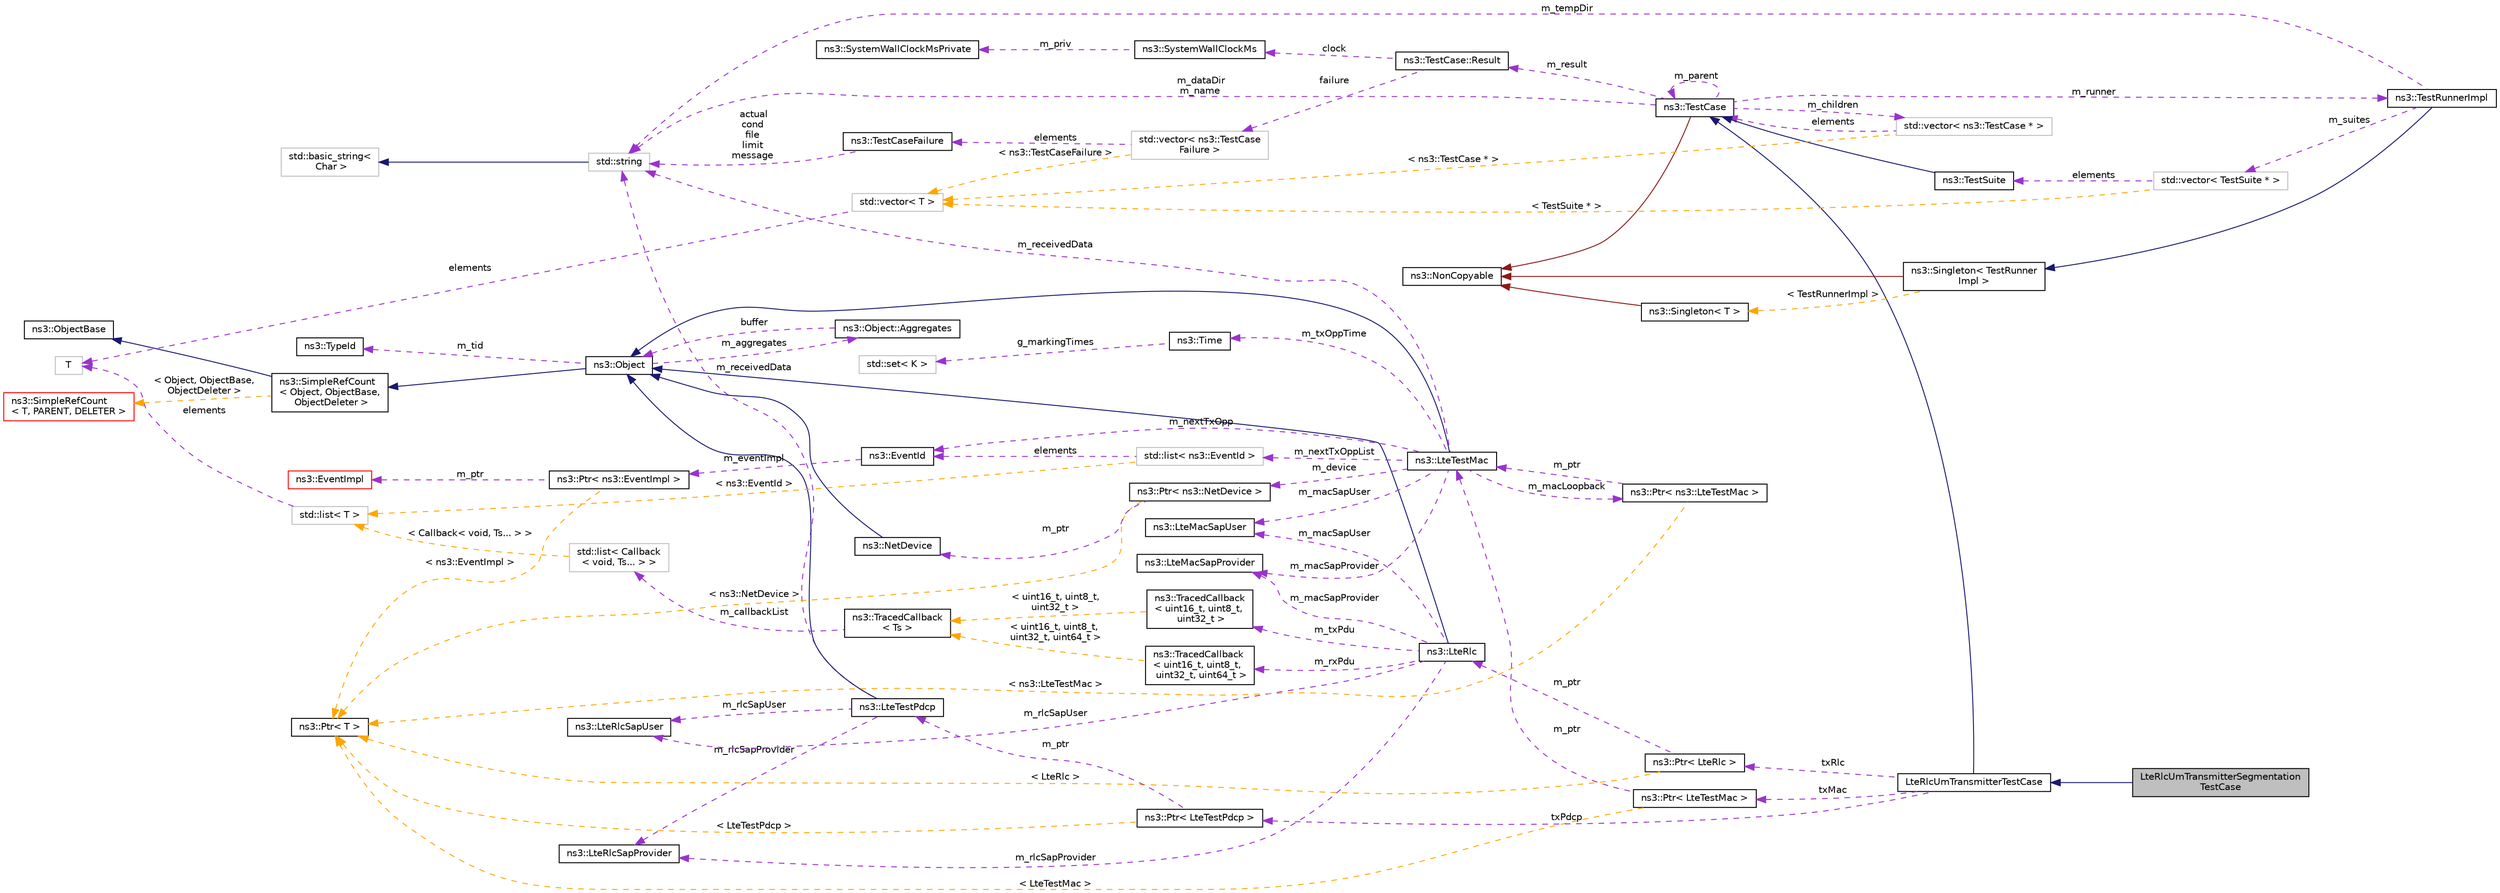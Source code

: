 digraph "LteRlcUmTransmitterSegmentationTestCase"
{
 // LATEX_PDF_SIZE
  edge [fontname="Helvetica",fontsize="10",labelfontname="Helvetica",labelfontsize="10"];
  node [fontname="Helvetica",fontsize="10",shape=record];
  rankdir="LR";
  Node1 [label="LteRlcUmTransmitterSegmentation\lTestCase",height=0.2,width=0.4,color="black", fillcolor="grey75", style="filled", fontcolor="black",tooltip="Test 4.1.1.2 Segmentation (One SDU => n PDUs)"];
  Node2 -> Node1 [dir="back",color="midnightblue",fontsize="10",style="solid",fontname="Helvetica"];
  Node2 [label="LteRlcUmTransmitterTestCase",height=0.2,width=0.4,color="black", fillcolor="white", style="filled",URL="$class_lte_rlc_um_transmitter_test_case.html",tooltip="Test case used by LteRlcUmTransmitterOneSduTestCase to create topology and to implement functionaliti..."];
  Node3 -> Node2 [dir="back",color="midnightblue",fontsize="10",style="solid",fontname="Helvetica"];
  Node3 [label="ns3::TestCase",height=0.2,width=0.4,color="black", fillcolor="white", style="filled",URL="$classns3_1_1_test_case.html",tooltip="encapsulates test code"];
  Node4 -> Node3 [dir="back",color="firebrick4",fontsize="10",style="solid",fontname="Helvetica"];
  Node4 [label="ns3::NonCopyable",height=0.2,width=0.4,color="black", fillcolor="white", style="filled",URL="$classns3_1_1_non_copyable.html",tooltip="A base class for (non-Singleton) objects which shouldn't be copied."];
  Node5 -> Node3 [dir="back",color="darkorchid3",fontsize="10",style="dashed",label=" m_children" ,fontname="Helvetica"];
  Node5 [label="std::vector\< ns3::TestCase * \>",height=0.2,width=0.4,color="grey75", fillcolor="white", style="filled",tooltip=" "];
  Node3 -> Node5 [dir="back",color="darkorchid3",fontsize="10",style="dashed",label=" elements" ,fontname="Helvetica"];
  Node6 -> Node5 [dir="back",color="orange",fontsize="10",style="dashed",label=" \< ns3::TestCase * \>" ,fontname="Helvetica"];
  Node6 [label="std::vector\< T \>",height=0.2,width=0.4,color="grey75", fillcolor="white", style="filled",tooltip=" "];
  Node7 -> Node6 [dir="back",color="darkorchid3",fontsize="10",style="dashed",label=" elements" ,fontname="Helvetica"];
  Node7 [label="T",height=0.2,width=0.4,color="grey75", fillcolor="white", style="filled",tooltip=" "];
  Node8 -> Node3 [dir="back",color="darkorchid3",fontsize="10",style="dashed",label=" m_dataDir\nm_name" ,fontname="Helvetica"];
  Node8 [label="std::string",height=0.2,width=0.4,color="grey75", fillcolor="white", style="filled",tooltip=" "];
  Node9 -> Node8 [dir="back",color="midnightblue",fontsize="10",style="solid",fontname="Helvetica"];
  Node9 [label="std::basic_string\<\l Char \>",height=0.2,width=0.4,color="grey75", fillcolor="white", style="filled",tooltip=" "];
  Node10 -> Node3 [dir="back",color="darkorchid3",fontsize="10",style="dashed",label=" m_runner" ,fontname="Helvetica"];
  Node10 [label="ns3::TestRunnerImpl",height=0.2,width=0.4,color="black", fillcolor="white", style="filled",URL="$classns3_1_1_test_runner_impl.html",tooltip="Container for all tests."];
  Node11 -> Node10 [dir="back",color="midnightblue",fontsize="10",style="solid",fontname="Helvetica"];
  Node11 [label="ns3::Singleton\< TestRunner\lImpl \>",height=0.2,width=0.4,color="black", fillcolor="white", style="filled",URL="$classns3_1_1_singleton.html",tooltip=" "];
  Node4 -> Node11 [dir="back",color="firebrick4",fontsize="10",style="solid",fontname="Helvetica"];
  Node12 -> Node11 [dir="back",color="orange",fontsize="10",style="dashed",label=" \< TestRunnerImpl \>" ,fontname="Helvetica"];
  Node12 [label="ns3::Singleton\< T \>",height=0.2,width=0.4,color="black", fillcolor="white", style="filled",URL="$classns3_1_1_singleton.html",tooltip="A template singleton."];
  Node4 -> Node12 [dir="back",color="firebrick4",fontsize="10",style="solid",fontname="Helvetica"];
  Node13 -> Node10 [dir="back",color="darkorchid3",fontsize="10",style="dashed",label=" m_suites" ,fontname="Helvetica"];
  Node13 [label="std::vector\< TestSuite * \>",height=0.2,width=0.4,color="grey75", fillcolor="white", style="filled",tooltip=" "];
  Node14 -> Node13 [dir="back",color="darkorchid3",fontsize="10",style="dashed",label=" elements" ,fontname="Helvetica"];
  Node14 [label="ns3::TestSuite",height=0.2,width=0.4,color="black", fillcolor="white", style="filled",URL="$classns3_1_1_test_suite.html",tooltip="A suite of tests to run."];
  Node3 -> Node14 [dir="back",color="midnightblue",fontsize="10",style="solid",fontname="Helvetica"];
  Node6 -> Node13 [dir="back",color="orange",fontsize="10",style="dashed",label=" \< TestSuite * \>" ,fontname="Helvetica"];
  Node8 -> Node10 [dir="back",color="darkorchid3",fontsize="10",style="dashed",label=" m_tempDir" ,fontname="Helvetica"];
  Node3 -> Node3 [dir="back",color="darkorchid3",fontsize="10",style="dashed",label=" m_parent" ,fontname="Helvetica"];
  Node15 -> Node3 [dir="back",color="darkorchid3",fontsize="10",style="dashed",label=" m_result" ,fontname="Helvetica"];
  Node15 [label="ns3::TestCase::Result",height=0.2,width=0.4,color="black", fillcolor="white", style="filled",URL="$structns3_1_1_test_case_1_1_result.html",tooltip="Container for results from a TestCase."];
  Node16 -> Node15 [dir="back",color="darkorchid3",fontsize="10",style="dashed",label=" failure" ,fontname="Helvetica"];
  Node16 [label="std::vector\< ns3::TestCase\lFailure \>",height=0.2,width=0.4,color="grey75", fillcolor="white", style="filled",tooltip=" "];
  Node17 -> Node16 [dir="back",color="darkorchid3",fontsize="10",style="dashed",label=" elements" ,fontname="Helvetica"];
  Node17 [label="ns3::TestCaseFailure",height=0.2,width=0.4,color="black", fillcolor="white", style="filled",URL="$structns3_1_1_test_case_failure.html",tooltip="Container for details of a test failure."];
  Node8 -> Node17 [dir="back",color="darkorchid3",fontsize="10",style="dashed",label=" actual\ncond\nfile\nlimit\nmessage" ,fontname="Helvetica"];
  Node6 -> Node16 [dir="back",color="orange",fontsize="10",style="dashed",label=" \< ns3::TestCaseFailure \>" ,fontname="Helvetica"];
  Node18 -> Node15 [dir="back",color="darkorchid3",fontsize="10",style="dashed",label=" clock" ,fontname="Helvetica"];
  Node18 [label="ns3::SystemWallClockMs",height=0.2,width=0.4,color="black", fillcolor="white", style="filled",URL="$classns3_1_1_system_wall_clock_ms.html",tooltip="Measure elapsed wall clock time in milliseconds."];
  Node19 -> Node18 [dir="back",color="darkorchid3",fontsize="10",style="dashed",label=" m_priv" ,fontname="Helvetica"];
  Node19 [label="ns3::SystemWallClockMsPrivate",height=0.2,width=0.4,color="black", fillcolor="white", style="filled",URL="$classns3_1_1_system_wall_clock_ms_private.html",tooltip="System-dependent implementation for SystemWallClockMs."];
  Node20 -> Node2 [dir="back",color="darkorchid3",fontsize="10",style="dashed",label=" txRlc" ,fontname="Helvetica"];
  Node20 [label="ns3::Ptr\< LteRlc \>",height=0.2,width=0.4,color="black", fillcolor="white", style="filled",URL="$classns3_1_1_ptr.html",tooltip=" "];
  Node21 -> Node20 [dir="back",color="darkorchid3",fontsize="10",style="dashed",label=" m_ptr" ,fontname="Helvetica"];
  Node21 [label="ns3::LteRlc",height=0.2,width=0.4,color="black", fillcolor="white", style="filled",URL="$classns3_1_1_lte_rlc.html",tooltip="This abstract base class defines the API to interact with the Radio Link Control (LTE_RLC) in LTE,..."];
  Node22 -> Node21 [dir="back",color="midnightblue",fontsize="10",style="solid",fontname="Helvetica"];
  Node22 [label="ns3::Object",height=0.2,width=0.4,color="black", fillcolor="white", style="filled",URL="$classns3_1_1_object.html",tooltip="A base class which provides memory management and object aggregation."];
  Node23 -> Node22 [dir="back",color="midnightblue",fontsize="10",style="solid",fontname="Helvetica"];
  Node23 [label="ns3::SimpleRefCount\l\< Object, ObjectBase,\l ObjectDeleter \>",height=0.2,width=0.4,color="black", fillcolor="white", style="filled",URL="$classns3_1_1_simple_ref_count.html",tooltip=" "];
  Node24 -> Node23 [dir="back",color="midnightblue",fontsize="10",style="solid",fontname="Helvetica"];
  Node24 [label="ns3::ObjectBase",height=0.2,width=0.4,color="black", fillcolor="white", style="filled",URL="$classns3_1_1_object_base.html",tooltip="Anchor the ns-3 type and attribute system."];
  Node25 -> Node23 [dir="back",color="orange",fontsize="10",style="dashed",label=" \< Object, ObjectBase,\l ObjectDeleter \>" ,fontname="Helvetica"];
  Node25 [label="ns3::SimpleRefCount\l\< T, PARENT, DELETER \>",height=0.2,width=0.4,color="red", fillcolor="white", style="filled",URL="$classns3_1_1_simple_ref_count.html",tooltip="A template-based reference counting class."];
  Node27 -> Node22 [dir="back",color="darkorchid3",fontsize="10",style="dashed",label=" m_tid" ,fontname="Helvetica"];
  Node27 [label="ns3::TypeId",height=0.2,width=0.4,color="black", fillcolor="white", style="filled",URL="$classns3_1_1_type_id.html",tooltip="a unique identifier for an interface."];
  Node28 -> Node22 [dir="back",color="darkorchid3",fontsize="10",style="dashed",label=" m_aggregates" ,fontname="Helvetica"];
  Node28 [label="ns3::Object::Aggregates",height=0.2,width=0.4,color="black", fillcolor="white", style="filled",URL="$structns3_1_1_object_1_1_aggregates.html",tooltip="The list of Objects aggregated to this one."];
  Node22 -> Node28 [dir="back",color="darkorchid3",fontsize="10",style="dashed",label=" buffer" ,fontname="Helvetica"];
  Node29 -> Node21 [dir="back",color="darkorchid3",fontsize="10",style="dashed",label=" m_rlcSapProvider" ,fontname="Helvetica"];
  Node29 [label="ns3::LteRlcSapProvider",height=0.2,width=0.4,color="black", fillcolor="white", style="filled",URL="$classns3_1_1_lte_rlc_sap_provider.html",tooltip="Service Access Point (SAP) offered by the UM-RLC and AM-RLC entities to the PDCP entity See 3GPP 36...."];
  Node30 -> Node21 [dir="back",color="darkorchid3",fontsize="10",style="dashed",label=" m_rxPdu" ,fontname="Helvetica"];
  Node30 [label="ns3::TracedCallback\l\< uint16_t, uint8_t,\l uint32_t, uint64_t \>",height=0.2,width=0.4,color="black", fillcolor="white", style="filled",URL="$classns3_1_1_traced_callback.html",tooltip=" "];
  Node31 -> Node30 [dir="back",color="orange",fontsize="10",style="dashed",label=" \< uint16_t, uint8_t,\l uint32_t, uint64_t \>" ,fontname="Helvetica"];
  Node31 [label="ns3::TracedCallback\l\< Ts \>",height=0.2,width=0.4,color="black", fillcolor="white", style="filled",URL="$classns3_1_1_traced_callback.html",tooltip="Forward calls to a chain of Callback."];
  Node32 -> Node31 [dir="back",color="darkorchid3",fontsize="10",style="dashed",label=" m_callbackList" ,fontname="Helvetica"];
  Node32 [label="std::list\< Callback\l\< void, Ts... \> \>",height=0.2,width=0.4,color="grey75", fillcolor="white", style="filled",tooltip=" "];
  Node40 -> Node32 [dir="back",color="orange",fontsize="10",style="dashed",label=" \< Callback\< void, Ts... \> \>" ,fontname="Helvetica"];
  Node40 [label="std::list\< T \>",height=0.2,width=0.4,color="grey75", fillcolor="white", style="filled",tooltip=" "];
  Node7 -> Node40 [dir="back",color="darkorchid3",fontsize="10",style="dashed",label=" elements" ,fontname="Helvetica"];
  Node41 -> Node21 [dir="back",color="darkorchid3",fontsize="10",style="dashed",label=" m_rlcSapUser" ,fontname="Helvetica"];
  Node41 [label="ns3::LteRlcSapUser",height=0.2,width=0.4,color="black", fillcolor="white", style="filled",URL="$classns3_1_1_lte_rlc_sap_user.html",tooltip="Service Access Point (SAP) offered by the UM-RLC and AM-RLC entities to the PDCP entity See 3GPP 36...."];
  Node42 -> Node21 [dir="back",color="darkorchid3",fontsize="10",style="dashed",label=" m_macSapUser" ,fontname="Helvetica"];
  Node42 [label="ns3::LteMacSapUser",height=0.2,width=0.4,color="black", fillcolor="white", style="filled",URL="$classns3_1_1_lte_mac_sap_user.html",tooltip="Service Access Point (SAP) offered by the MAC to the RLC See Femto Forum MAC Scheduler Interface Spec..."];
  Node43 -> Node21 [dir="back",color="darkorchid3",fontsize="10",style="dashed",label=" m_txPdu" ,fontname="Helvetica"];
  Node43 [label="ns3::TracedCallback\l\< uint16_t, uint8_t,\l uint32_t \>",height=0.2,width=0.4,color="black", fillcolor="white", style="filled",URL="$classns3_1_1_traced_callback.html",tooltip=" "];
  Node31 -> Node43 [dir="back",color="orange",fontsize="10",style="dashed",label=" \< uint16_t, uint8_t,\l uint32_t \>" ,fontname="Helvetica"];
  Node44 -> Node21 [dir="back",color="darkorchid3",fontsize="10",style="dashed",label=" m_macSapProvider" ,fontname="Helvetica"];
  Node44 [label="ns3::LteMacSapProvider",height=0.2,width=0.4,color="black", fillcolor="white", style="filled",URL="$classns3_1_1_lte_mac_sap_provider.html",tooltip="Service Access Point (SAP) offered by the MAC to the RLC See Femto Forum MAC Scheduler Interface Spec..."];
  Node38 -> Node20 [dir="back",color="orange",fontsize="10",style="dashed",label=" \< LteRlc \>" ,fontname="Helvetica"];
  Node38 [label="ns3::Ptr\< T \>",height=0.2,width=0.4,color="black", fillcolor="white", style="filled",URL="$classns3_1_1_ptr.html",tooltip="Smart pointer class similar to boost::intrusive_ptr."];
  Node45 -> Node2 [dir="back",color="darkorchid3",fontsize="10",style="dashed",label=" txPdcp" ,fontname="Helvetica"];
  Node45 [label="ns3::Ptr\< LteTestPdcp \>",height=0.2,width=0.4,color="black", fillcolor="white", style="filled",URL="$classns3_1_1_ptr.html",tooltip=" "];
  Node46 -> Node45 [dir="back",color="darkorchid3",fontsize="10",style="dashed",label=" m_ptr" ,fontname="Helvetica"];
  Node46 [label="ns3::LteTestPdcp",height=0.2,width=0.4,color="black", fillcolor="white", style="filled",URL="$classns3_1_1_lte_test_pdcp.html",tooltip="This class implements a testing PDCP entity."];
  Node22 -> Node46 [dir="back",color="midnightblue",fontsize="10",style="solid",fontname="Helvetica"];
  Node29 -> Node46 [dir="back",color="darkorchid3",fontsize="10",style="dashed",label=" m_rlcSapProvider" ,fontname="Helvetica"];
  Node41 -> Node46 [dir="back",color="darkorchid3",fontsize="10",style="dashed",label=" m_rlcSapUser" ,fontname="Helvetica"];
  Node8 -> Node46 [dir="back",color="darkorchid3",fontsize="10",style="dashed",label=" m_receivedData" ,fontname="Helvetica"];
  Node38 -> Node45 [dir="back",color="orange",fontsize="10",style="dashed",label=" \< LteTestPdcp \>" ,fontname="Helvetica"];
  Node47 -> Node2 [dir="back",color="darkorchid3",fontsize="10",style="dashed",label=" txMac" ,fontname="Helvetica"];
  Node47 [label="ns3::Ptr\< LteTestMac \>",height=0.2,width=0.4,color="black", fillcolor="white", style="filled",URL="$classns3_1_1_ptr.html",tooltip=" "];
  Node48 -> Node47 [dir="back",color="darkorchid3",fontsize="10",style="dashed",label=" m_ptr" ,fontname="Helvetica"];
  Node48 [label="ns3::LteTestMac",height=0.2,width=0.4,color="black", fillcolor="white", style="filled",URL="$classns3_1_1_lte_test_mac.html",tooltip="This class implements a testing loopback MAC layer."];
  Node22 -> Node48 [dir="back",color="midnightblue",fontsize="10",style="solid",fontname="Helvetica"];
  Node49 -> Node48 [dir="back",color="darkorchid3",fontsize="10",style="dashed",label=" m_nextTxOpp" ,fontname="Helvetica"];
  Node49 [label="ns3::EventId",height=0.2,width=0.4,color="black", fillcolor="white", style="filled",URL="$classns3_1_1_event_id.html",tooltip="An identifier for simulation events."];
  Node50 -> Node49 [dir="back",color="darkorchid3",fontsize="10",style="dashed",label=" m_eventImpl" ,fontname="Helvetica"];
  Node50 [label="ns3::Ptr\< ns3::EventImpl \>",height=0.2,width=0.4,color="black", fillcolor="white", style="filled",URL="$classns3_1_1_ptr.html",tooltip=" "];
  Node51 -> Node50 [dir="back",color="darkorchid3",fontsize="10",style="dashed",label=" m_ptr" ,fontname="Helvetica"];
  Node51 [label="ns3::EventImpl",height=0.2,width=0.4,color="red", fillcolor="white", style="filled",URL="$classns3_1_1_event_impl.html",tooltip="A simulation event."];
  Node38 -> Node50 [dir="back",color="orange",fontsize="10",style="dashed",label=" \< ns3::EventImpl \>" ,fontname="Helvetica"];
  Node53 -> Node48 [dir="back",color="darkorchid3",fontsize="10",style="dashed",label=" m_macLoopback" ,fontname="Helvetica"];
  Node53 [label="ns3::Ptr\< ns3::LteTestMac \>",height=0.2,width=0.4,color="black", fillcolor="white", style="filled",URL="$classns3_1_1_ptr.html",tooltip=" "];
  Node48 -> Node53 [dir="back",color="darkorchid3",fontsize="10",style="dashed",label=" m_ptr" ,fontname="Helvetica"];
  Node38 -> Node53 [dir="back",color="orange",fontsize="10",style="dashed",label=" \< ns3::LteTestMac \>" ,fontname="Helvetica"];
  Node54 -> Node48 [dir="back",color="darkorchid3",fontsize="10",style="dashed",label=" m_nextTxOppList" ,fontname="Helvetica"];
  Node54 [label="std::list\< ns3::EventId \>",height=0.2,width=0.4,color="grey75", fillcolor="white", style="filled",tooltip=" "];
  Node49 -> Node54 [dir="back",color="darkorchid3",fontsize="10",style="dashed",label=" elements" ,fontname="Helvetica"];
  Node40 -> Node54 [dir="back",color="orange",fontsize="10",style="dashed",label=" \< ns3::EventId \>" ,fontname="Helvetica"];
  Node55 -> Node48 [dir="back",color="darkorchid3",fontsize="10",style="dashed",label=" m_device" ,fontname="Helvetica"];
  Node55 [label="ns3::Ptr\< ns3::NetDevice \>",height=0.2,width=0.4,color="black", fillcolor="white", style="filled",URL="$classns3_1_1_ptr.html",tooltip=" "];
  Node56 -> Node55 [dir="back",color="darkorchid3",fontsize="10",style="dashed",label=" m_ptr" ,fontname="Helvetica"];
  Node56 [label="ns3::NetDevice",height=0.2,width=0.4,color="black", fillcolor="white", style="filled",URL="$classns3_1_1_net_device.html",tooltip="Network layer to device interface."];
  Node22 -> Node56 [dir="back",color="midnightblue",fontsize="10",style="solid",fontname="Helvetica"];
  Node38 -> Node55 [dir="back",color="orange",fontsize="10",style="dashed",label=" \< ns3::NetDevice \>" ,fontname="Helvetica"];
  Node57 -> Node48 [dir="back",color="darkorchid3",fontsize="10",style="dashed",label=" m_txOppTime" ,fontname="Helvetica"];
  Node57 [label="ns3::Time",height=0.2,width=0.4,color="black", fillcolor="white", style="filled",URL="$classns3_1_1_time.html",tooltip="Simulation virtual time values and global simulation resolution."];
  Node58 -> Node57 [dir="back",color="darkorchid3",fontsize="10",style="dashed",label=" g_markingTimes" ,fontname="Helvetica"];
  Node58 [label="std::set\< K \>",height=0.2,width=0.4,color="grey75", fillcolor="white", style="filled",tooltip=" "];
  Node8 -> Node48 [dir="back",color="darkorchid3",fontsize="10",style="dashed",label=" m_receivedData" ,fontname="Helvetica"];
  Node42 -> Node48 [dir="back",color="darkorchid3",fontsize="10",style="dashed",label=" m_macSapUser" ,fontname="Helvetica"];
  Node44 -> Node48 [dir="back",color="darkorchid3",fontsize="10",style="dashed",label=" m_macSapProvider" ,fontname="Helvetica"];
  Node38 -> Node47 [dir="back",color="orange",fontsize="10",style="dashed",label=" \< LteTestMac \>" ,fontname="Helvetica"];
}
